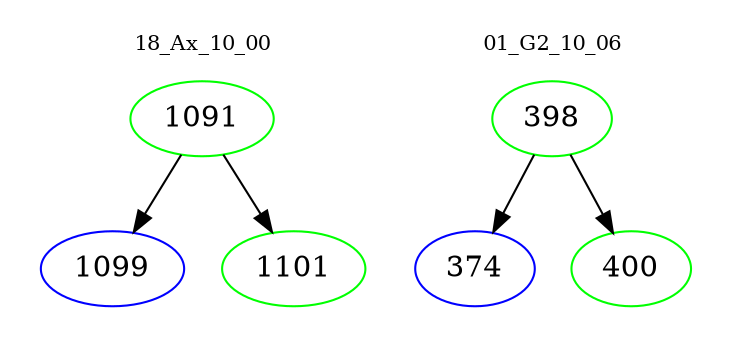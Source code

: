 digraph{
subgraph cluster_0 {
color = white
label = "18_Ax_10_00";
fontsize=10;
T0_1091 [label="1091", color="green"]
T0_1091 -> T0_1099 [color="black"]
T0_1099 [label="1099", color="blue"]
T0_1091 -> T0_1101 [color="black"]
T0_1101 [label="1101", color="green"]
}
subgraph cluster_1 {
color = white
label = "01_G2_10_06";
fontsize=10;
T1_398 [label="398", color="green"]
T1_398 -> T1_374 [color="black"]
T1_374 [label="374", color="blue"]
T1_398 -> T1_400 [color="black"]
T1_400 [label="400", color="green"]
}
}
